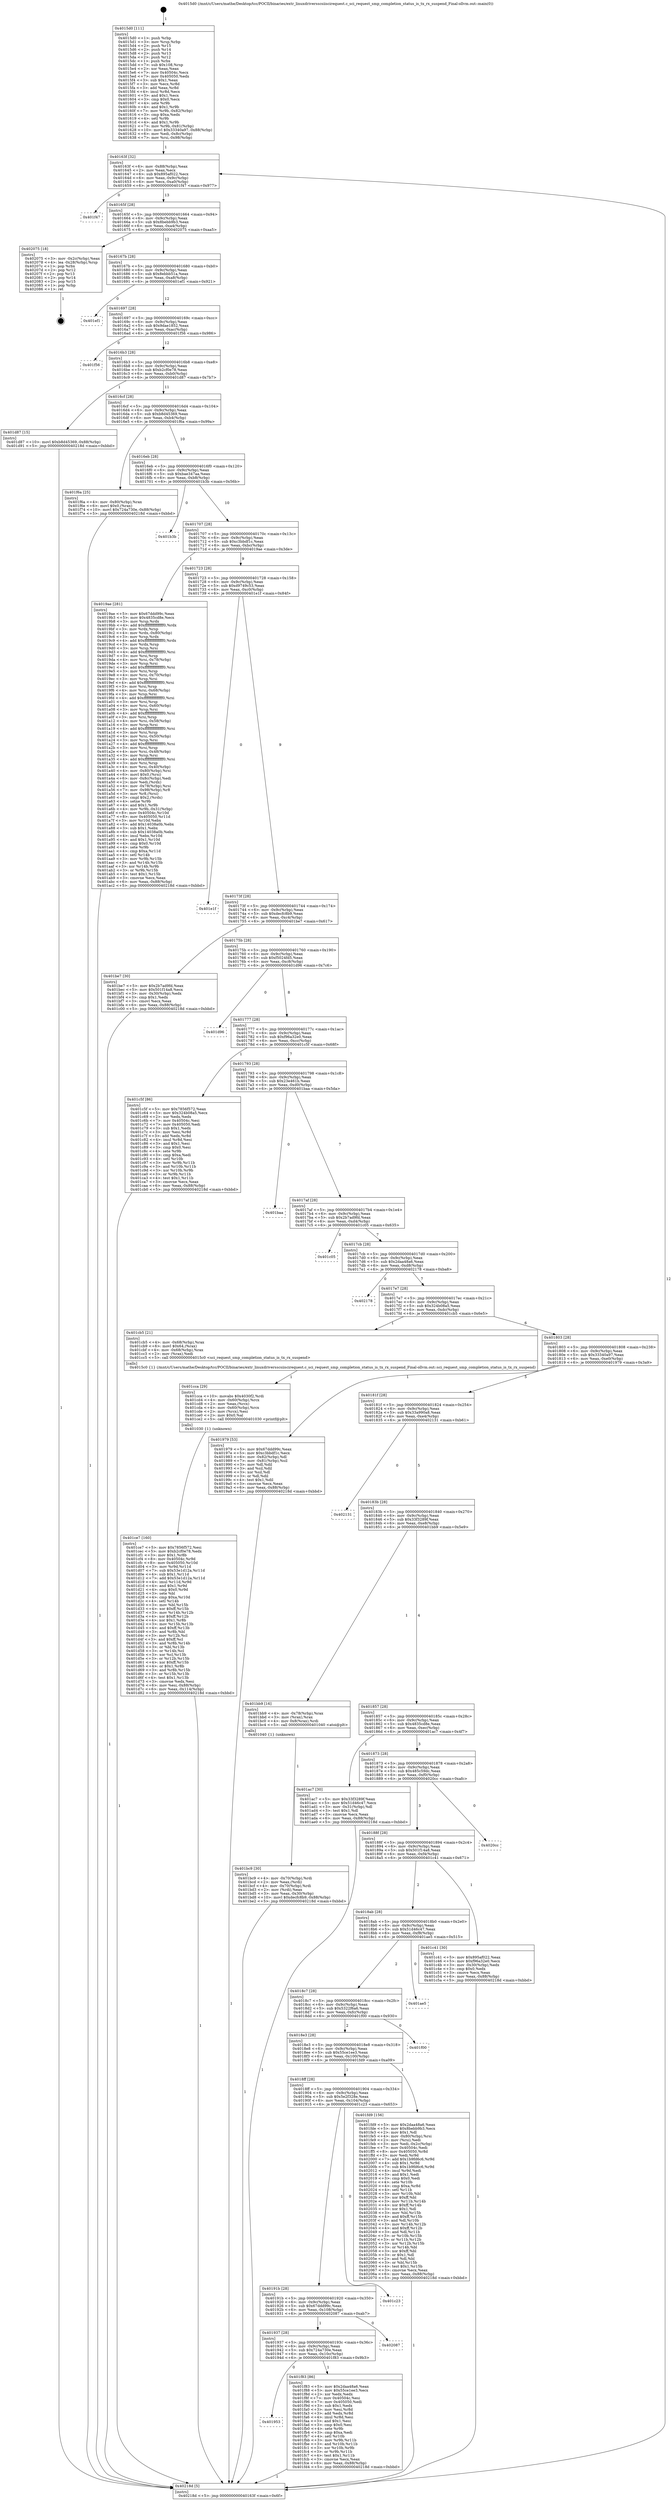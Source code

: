 digraph "0x4015d0" {
  label = "0x4015d0 (/mnt/c/Users/mathe/Desktop/tcc/POCII/binaries/extr_linuxdriversscsiiscirequest.c_sci_request_smp_completion_status_is_tx_rx_suspend_Final-ollvm.out::main(0))"
  labelloc = "t"
  node[shape=record]

  Entry [label="",width=0.3,height=0.3,shape=circle,fillcolor=black,style=filled]
  "0x40163f" [label="{
     0x40163f [32]\l
     | [instrs]\l
     &nbsp;&nbsp;0x40163f \<+6\>: mov -0x88(%rbp),%eax\l
     &nbsp;&nbsp;0x401645 \<+2\>: mov %eax,%ecx\l
     &nbsp;&nbsp;0x401647 \<+6\>: sub $0x895af022,%ecx\l
     &nbsp;&nbsp;0x40164d \<+6\>: mov %eax,-0x9c(%rbp)\l
     &nbsp;&nbsp;0x401653 \<+6\>: mov %ecx,-0xa0(%rbp)\l
     &nbsp;&nbsp;0x401659 \<+6\>: je 0000000000401f47 \<main+0x977\>\l
  }"]
  "0x401f47" [label="{
     0x401f47\l
  }", style=dashed]
  "0x40165f" [label="{
     0x40165f [28]\l
     | [instrs]\l
     &nbsp;&nbsp;0x40165f \<+5\>: jmp 0000000000401664 \<main+0x94\>\l
     &nbsp;&nbsp;0x401664 \<+6\>: mov -0x9c(%rbp),%eax\l
     &nbsp;&nbsp;0x40166a \<+5\>: sub $0x8bebb9b3,%eax\l
     &nbsp;&nbsp;0x40166f \<+6\>: mov %eax,-0xa4(%rbp)\l
     &nbsp;&nbsp;0x401675 \<+6\>: je 0000000000402075 \<main+0xaa5\>\l
  }"]
  Exit [label="",width=0.3,height=0.3,shape=circle,fillcolor=black,style=filled,peripheries=2]
  "0x402075" [label="{
     0x402075 [18]\l
     | [instrs]\l
     &nbsp;&nbsp;0x402075 \<+3\>: mov -0x2c(%rbp),%eax\l
     &nbsp;&nbsp;0x402078 \<+4\>: lea -0x28(%rbp),%rsp\l
     &nbsp;&nbsp;0x40207c \<+1\>: pop %rbx\l
     &nbsp;&nbsp;0x40207d \<+2\>: pop %r12\l
     &nbsp;&nbsp;0x40207f \<+2\>: pop %r13\l
     &nbsp;&nbsp;0x402081 \<+2\>: pop %r14\l
     &nbsp;&nbsp;0x402083 \<+2\>: pop %r15\l
     &nbsp;&nbsp;0x402085 \<+1\>: pop %rbp\l
     &nbsp;&nbsp;0x402086 \<+1\>: ret\l
  }"]
  "0x40167b" [label="{
     0x40167b [28]\l
     | [instrs]\l
     &nbsp;&nbsp;0x40167b \<+5\>: jmp 0000000000401680 \<main+0xb0\>\l
     &nbsp;&nbsp;0x401680 \<+6\>: mov -0x9c(%rbp),%eax\l
     &nbsp;&nbsp;0x401686 \<+5\>: sub $0x8ebbb51a,%eax\l
     &nbsp;&nbsp;0x40168b \<+6\>: mov %eax,-0xa8(%rbp)\l
     &nbsp;&nbsp;0x401691 \<+6\>: je 0000000000401ef1 \<main+0x921\>\l
  }"]
  "0x401953" [label="{
     0x401953\l
  }", style=dashed]
  "0x401ef1" [label="{
     0x401ef1\l
  }", style=dashed]
  "0x401697" [label="{
     0x401697 [28]\l
     | [instrs]\l
     &nbsp;&nbsp;0x401697 \<+5\>: jmp 000000000040169c \<main+0xcc\>\l
     &nbsp;&nbsp;0x40169c \<+6\>: mov -0x9c(%rbp),%eax\l
     &nbsp;&nbsp;0x4016a2 \<+5\>: sub $0x9dae1852,%eax\l
     &nbsp;&nbsp;0x4016a7 \<+6\>: mov %eax,-0xac(%rbp)\l
     &nbsp;&nbsp;0x4016ad \<+6\>: je 0000000000401f56 \<main+0x986\>\l
  }"]
  "0x401f83" [label="{
     0x401f83 [86]\l
     | [instrs]\l
     &nbsp;&nbsp;0x401f83 \<+5\>: mov $0x2daa48a6,%eax\l
     &nbsp;&nbsp;0x401f88 \<+5\>: mov $0x55ce1ee3,%ecx\l
     &nbsp;&nbsp;0x401f8d \<+2\>: xor %edx,%edx\l
     &nbsp;&nbsp;0x401f8f \<+7\>: mov 0x40504c,%esi\l
     &nbsp;&nbsp;0x401f96 \<+7\>: mov 0x405050,%edi\l
     &nbsp;&nbsp;0x401f9d \<+3\>: sub $0x1,%edx\l
     &nbsp;&nbsp;0x401fa0 \<+3\>: mov %esi,%r8d\l
     &nbsp;&nbsp;0x401fa3 \<+3\>: add %edx,%r8d\l
     &nbsp;&nbsp;0x401fa6 \<+4\>: imul %r8d,%esi\l
     &nbsp;&nbsp;0x401faa \<+3\>: and $0x1,%esi\l
     &nbsp;&nbsp;0x401fad \<+3\>: cmp $0x0,%esi\l
     &nbsp;&nbsp;0x401fb0 \<+4\>: sete %r9b\l
     &nbsp;&nbsp;0x401fb4 \<+3\>: cmp $0xa,%edi\l
     &nbsp;&nbsp;0x401fb7 \<+4\>: setl %r10b\l
     &nbsp;&nbsp;0x401fbb \<+3\>: mov %r9b,%r11b\l
     &nbsp;&nbsp;0x401fbe \<+3\>: and %r10b,%r11b\l
     &nbsp;&nbsp;0x401fc1 \<+3\>: xor %r10b,%r9b\l
     &nbsp;&nbsp;0x401fc4 \<+3\>: or %r9b,%r11b\l
     &nbsp;&nbsp;0x401fc7 \<+4\>: test $0x1,%r11b\l
     &nbsp;&nbsp;0x401fcb \<+3\>: cmovne %ecx,%eax\l
     &nbsp;&nbsp;0x401fce \<+6\>: mov %eax,-0x88(%rbp)\l
     &nbsp;&nbsp;0x401fd4 \<+5\>: jmp 000000000040218d \<main+0xbbd\>\l
  }"]
  "0x401f56" [label="{
     0x401f56\l
  }", style=dashed]
  "0x4016b3" [label="{
     0x4016b3 [28]\l
     | [instrs]\l
     &nbsp;&nbsp;0x4016b3 \<+5\>: jmp 00000000004016b8 \<main+0xe8\>\l
     &nbsp;&nbsp;0x4016b8 \<+6\>: mov -0x9c(%rbp),%eax\l
     &nbsp;&nbsp;0x4016be \<+5\>: sub $0xb2cf0e78,%eax\l
     &nbsp;&nbsp;0x4016c3 \<+6\>: mov %eax,-0xb0(%rbp)\l
     &nbsp;&nbsp;0x4016c9 \<+6\>: je 0000000000401d87 \<main+0x7b7\>\l
  }"]
  "0x401937" [label="{
     0x401937 [28]\l
     | [instrs]\l
     &nbsp;&nbsp;0x401937 \<+5\>: jmp 000000000040193c \<main+0x36c\>\l
     &nbsp;&nbsp;0x40193c \<+6\>: mov -0x9c(%rbp),%eax\l
     &nbsp;&nbsp;0x401942 \<+5\>: sub $0x724a730e,%eax\l
     &nbsp;&nbsp;0x401947 \<+6\>: mov %eax,-0x10c(%rbp)\l
     &nbsp;&nbsp;0x40194d \<+6\>: je 0000000000401f83 \<main+0x9b3\>\l
  }"]
  "0x401d87" [label="{
     0x401d87 [15]\l
     | [instrs]\l
     &nbsp;&nbsp;0x401d87 \<+10\>: movl $0xb8d45369,-0x88(%rbp)\l
     &nbsp;&nbsp;0x401d91 \<+5\>: jmp 000000000040218d \<main+0xbbd\>\l
  }"]
  "0x4016cf" [label="{
     0x4016cf [28]\l
     | [instrs]\l
     &nbsp;&nbsp;0x4016cf \<+5\>: jmp 00000000004016d4 \<main+0x104\>\l
     &nbsp;&nbsp;0x4016d4 \<+6\>: mov -0x9c(%rbp),%eax\l
     &nbsp;&nbsp;0x4016da \<+5\>: sub $0xb8d45369,%eax\l
     &nbsp;&nbsp;0x4016df \<+6\>: mov %eax,-0xb4(%rbp)\l
     &nbsp;&nbsp;0x4016e5 \<+6\>: je 0000000000401f6a \<main+0x99a\>\l
  }"]
  "0x402087" [label="{
     0x402087\l
  }", style=dashed]
  "0x401f6a" [label="{
     0x401f6a [25]\l
     | [instrs]\l
     &nbsp;&nbsp;0x401f6a \<+4\>: mov -0x80(%rbp),%rax\l
     &nbsp;&nbsp;0x401f6e \<+6\>: movl $0x0,(%rax)\l
     &nbsp;&nbsp;0x401f74 \<+10\>: movl $0x724a730e,-0x88(%rbp)\l
     &nbsp;&nbsp;0x401f7e \<+5\>: jmp 000000000040218d \<main+0xbbd\>\l
  }"]
  "0x4016eb" [label="{
     0x4016eb [28]\l
     | [instrs]\l
     &nbsp;&nbsp;0x4016eb \<+5\>: jmp 00000000004016f0 \<main+0x120\>\l
     &nbsp;&nbsp;0x4016f0 \<+6\>: mov -0x9c(%rbp),%eax\l
     &nbsp;&nbsp;0x4016f6 \<+5\>: sub $0xbae347aa,%eax\l
     &nbsp;&nbsp;0x4016fb \<+6\>: mov %eax,-0xb8(%rbp)\l
     &nbsp;&nbsp;0x401701 \<+6\>: je 0000000000401b3b \<main+0x56b\>\l
  }"]
  "0x40191b" [label="{
     0x40191b [28]\l
     | [instrs]\l
     &nbsp;&nbsp;0x40191b \<+5\>: jmp 0000000000401920 \<main+0x350\>\l
     &nbsp;&nbsp;0x401920 \<+6\>: mov -0x9c(%rbp),%eax\l
     &nbsp;&nbsp;0x401926 \<+5\>: sub $0x67ddd99c,%eax\l
     &nbsp;&nbsp;0x40192b \<+6\>: mov %eax,-0x108(%rbp)\l
     &nbsp;&nbsp;0x401931 \<+6\>: je 0000000000402087 \<main+0xab7\>\l
  }"]
  "0x401b3b" [label="{
     0x401b3b\l
  }", style=dashed]
  "0x401707" [label="{
     0x401707 [28]\l
     | [instrs]\l
     &nbsp;&nbsp;0x401707 \<+5\>: jmp 000000000040170c \<main+0x13c\>\l
     &nbsp;&nbsp;0x40170c \<+6\>: mov -0x9c(%rbp),%eax\l
     &nbsp;&nbsp;0x401712 \<+5\>: sub $0xc3bbdf1c,%eax\l
     &nbsp;&nbsp;0x401717 \<+6\>: mov %eax,-0xbc(%rbp)\l
     &nbsp;&nbsp;0x40171d \<+6\>: je 00000000004019ae \<main+0x3de\>\l
  }"]
  "0x401c23" [label="{
     0x401c23\l
  }", style=dashed]
  "0x4019ae" [label="{
     0x4019ae [281]\l
     | [instrs]\l
     &nbsp;&nbsp;0x4019ae \<+5\>: mov $0x67ddd99c,%eax\l
     &nbsp;&nbsp;0x4019b3 \<+5\>: mov $0x4835cd8e,%ecx\l
     &nbsp;&nbsp;0x4019b8 \<+3\>: mov %rsp,%rdx\l
     &nbsp;&nbsp;0x4019bb \<+4\>: add $0xfffffffffffffff0,%rdx\l
     &nbsp;&nbsp;0x4019bf \<+3\>: mov %rdx,%rsp\l
     &nbsp;&nbsp;0x4019c2 \<+4\>: mov %rdx,-0x80(%rbp)\l
     &nbsp;&nbsp;0x4019c6 \<+3\>: mov %rsp,%rdx\l
     &nbsp;&nbsp;0x4019c9 \<+4\>: add $0xfffffffffffffff0,%rdx\l
     &nbsp;&nbsp;0x4019cd \<+3\>: mov %rdx,%rsp\l
     &nbsp;&nbsp;0x4019d0 \<+3\>: mov %rsp,%rsi\l
     &nbsp;&nbsp;0x4019d3 \<+4\>: add $0xfffffffffffffff0,%rsi\l
     &nbsp;&nbsp;0x4019d7 \<+3\>: mov %rsi,%rsp\l
     &nbsp;&nbsp;0x4019da \<+4\>: mov %rsi,-0x78(%rbp)\l
     &nbsp;&nbsp;0x4019de \<+3\>: mov %rsp,%rsi\l
     &nbsp;&nbsp;0x4019e1 \<+4\>: add $0xfffffffffffffff0,%rsi\l
     &nbsp;&nbsp;0x4019e5 \<+3\>: mov %rsi,%rsp\l
     &nbsp;&nbsp;0x4019e8 \<+4\>: mov %rsi,-0x70(%rbp)\l
     &nbsp;&nbsp;0x4019ec \<+3\>: mov %rsp,%rsi\l
     &nbsp;&nbsp;0x4019ef \<+4\>: add $0xfffffffffffffff0,%rsi\l
     &nbsp;&nbsp;0x4019f3 \<+3\>: mov %rsi,%rsp\l
     &nbsp;&nbsp;0x4019f6 \<+4\>: mov %rsi,-0x68(%rbp)\l
     &nbsp;&nbsp;0x4019fa \<+3\>: mov %rsp,%rsi\l
     &nbsp;&nbsp;0x4019fd \<+4\>: add $0xfffffffffffffff0,%rsi\l
     &nbsp;&nbsp;0x401a01 \<+3\>: mov %rsi,%rsp\l
     &nbsp;&nbsp;0x401a04 \<+4\>: mov %rsi,-0x60(%rbp)\l
     &nbsp;&nbsp;0x401a08 \<+3\>: mov %rsp,%rsi\l
     &nbsp;&nbsp;0x401a0b \<+4\>: add $0xfffffffffffffff0,%rsi\l
     &nbsp;&nbsp;0x401a0f \<+3\>: mov %rsi,%rsp\l
     &nbsp;&nbsp;0x401a12 \<+4\>: mov %rsi,-0x58(%rbp)\l
     &nbsp;&nbsp;0x401a16 \<+3\>: mov %rsp,%rsi\l
     &nbsp;&nbsp;0x401a19 \<+4\>: add $0xfffffffffffffff0,%rsi\l
     &nbsp;&nbsp;0x401a1d \<+3\>: mov %rsi,%rsp\l
     &nbsp;&nbsp;0x401a20 \<+4\>: mov %rsi,-0x50(%rbp)\l
     &nbsp;&nbsp;0x401a24 \<+3\>: mov %rsp,%rsi\l
     &nbsp;&nbsp;0x401a27 \<+4\>: add $0xfffffffffffffff0,%rsi\l
     &nbsp;&nbsp;0x401a2b \<+3\>: mov %rsi,%rsp\l
     &nbsp;&nbsp;0x401a2e \<+4\>: mov %rsi,-0x48(%rbp)\l
     &nbsp;&nbsp;0x401a32 \<+3\>: mov %rsp,%rsi\l
     &nbsp;&nbsp;0x401a35 \<+4\>: add $0xfffffffffffffff0,%rsi\l
     &nbsp;&nbsp;0x401a39 \<+3\>: mov %rsi,%rsp\l
     &nbsp;&nbsp;0x401a3c \<+4\>: mov %rsi,-0x40(%rbp)\l
     &nbsp;&nbsp;0x401a40 \<+4\>: mov -0x80(%rbp),%rsi\l
     &nbsp;&nbsp;0x401a44 \<+6\>: movl $0x0,(%rsi)\l
     &nbsp;&nbsp;0x401a4a \<+6\>: mov -0x8c(%rbp),%edi\l
     &nbsp;&nbsp;0x401a50 \<+2\>: mov %edi,(%rdx)\l
     &nbsp;&nbsp;0x401a52 \<+4\>: mov -0x78(%rbp),%rsi\l
     &nbsp;&nbsp;0x401a56 \<+7\>: mov -0x98(%rbp),%r8\l
     &nbsp;&nbsp;0x401a5d \<+3\>: mov %r8,(%rsi)\l
     &nbsp;&nbsp;0x401a60 \<+3\>: cmpl $0x2,(%rdx)\l
     &nbsp;&nbsp;0x401a63 \<+4\>: setne %r9b\l
     &nbsp;&nbsp;0x401a67 \<+4\>: and $0x1,%r9b\l
     &nbsp;&nbsp;0x401a6b \<+4\>: mov %r9b,-0x31(%rbp)\l
     &nbsp;&nbsp;0x401a6f \<+8\>: mov 0x40504c,%r10d\l
     &nbsp;&nbsp;0x401a77 \<+8\>: mov 0x405050,%r11d\l
     &nbsp;&nbsp;0x401a7f \<+3\>: mov %r10d,%ebx\l
     &nbsp;&nbsp;0x401a82 \<+6\>: add $0x14038a0b,%ebx\l
     &nbsp;&nbsp;0x401a88 \<+3\>: sub $0x1,%ebx\l
     &nbsp;&nbsp;0x401a8b \<+6\>: sub $0x14038a0b,%ebx\l
     &nbsp;&nbsp;0x401a91 \<+4\>: imul %ebx,%r10d\l
     &nbsp;&nbsp;0x401a95 \<+4\>: and $0x1,%r10d\l
     &nbsp;&nbsp;0x401a99 \<+4\>: cmp $0x0,%r10d\l
     &nbsp;&nbsp;0x401a9d \<+4\>: sete %r9b\l
     &nbsp;&nbsp;0x401aa1 \<+4\>: cmp $0xa,%r11d\l
     &nbsp;&nbsp;0x401aa5 \<+4\>: setl %r14b\l
     &nbsp;&nbsp;0x401aa9 \<+3\>: mov %r9b,%r15b\l
     &nbsp;&nbsp;0x401aac \<+3\>: and %r14b,%r15b\l
     &nbsp;&nbsp;0x401aaf \<+3\>: xor %r14b,%r9b\l
     &nbsp;&nbsp;0x401ab2 \<+3\>: or %r9b,%r15b\l
     &nbsp;&nbsp;0x401ab5 \<+4\>: test $0x1,%r15b\l
     &nbsp;&nbsp;0x401ab9 \<+3\>: cmovne %ecx,%eax\l
     &nbsp;&nbsp;0x401abc \<+6\>: mov %eax,-0x88(%rbp)\l
     &nbsp;&nbsp;0x401ac2 \<+5\>: jmp 000000000040218d \<main+0xbbd\>\l
  }"]
  "0x401723" [label="{
     0x401723 [28]\l
     | [instrs]\l
     &nbsp;&nbsp;0x401723 \<+5\>: jmp 0000000000401728 \<main+0x158\>\l
     &nbsp;&nbsp;0x401728 \<+6\>: mov -0x9c(%rbp),%eax\l
     &nbsp;&nbsp;0x40172e \<+5\>: sub $0xd9749c53,%eax\l
     &nbsp;&nbsp;0x401733 \<+6\>: mov %eax,-0xc0(%rbp)\l
     &nbsp;&nbsp;0x401739 \<+6\>: je 0000000000401e1f \<main+0x84f\>\l
  }"]
  "0x4018ff" [label="{
     0x4018ff [28]\l
     | [instrs]\l
     &nbsp;&nbsp;0x4018ff \<+5\>: jmp 0000000000401904 \<main+0x334\>\l
     &nbsp;&nbsp;0x401904 \<+6\>: mov -0x9c(%rbp),%eax\l
     &nbsp;&nbsp;0x40190a \<+5\>: sub $0x5e2f328e,%eax\l
     &nbsp;&nbsp;0x40190f \<+6\>: mov %eax,-0x104(%rbp)\l
     &nbsp;&nbsp;0x401915 \<+6\>: je 0000000000401c23 \<main+0x653\>\l
  }"]
  "0x401e1f" [label="{
     0x401e1f\l
  }", style=dashed]
  "0x40173f" [label="{
     0x40173f [28]\l
     | [instrs]\l
     &nbsp;&nbsp;0x40173f \<+5\>: jmp 0000000000401744 \<main+0x174\>\l
     &nbsp;&nbsp;0x401744 \<+6\>: mov -0x9c(%rbp),%eax\l
     &nbsp;&nbsp;0x40174a \<+5\>: sub $0xdecfc8b9,%eax\l
     &nbsp;&nbsp;0x40174f \<+6\>: mov %eax,-0xc4(%rbp)\l
     &nbsp;&nbsp;0x401755 \<+6\>: je 0000000000401be7 \<main+0x617\>\l
  }"]
  "0x401fd9" [label="{
     0x401fd9 [156]\l
     | [instrs]\l
     &nbsp;&nbsp;0x401fd9 \<+5\>: mov $0x2daa48a6,%eax\l
     &nbsp;&nbsp;0x401fde \<+5\>: mov $0x8bebb9b3,%ecx\l
     &nbsp;&nbsp;0x401fe3 \<+2\>: mov $0x1,%dl\l
     &nbsp;&nbsp;0x401fe5 \<+4\>: mov -0x80(%rbp),%rsi\l
     &nbsp;&nbsp;0x401fe9 \<+2\>: mov (%rsi),%edi\l
     &nbsp;&nbsp;0x401feb \<+3\>: mov %edi,-0x2c(%rbp)\l
     &nbsp;&nbsp;0x401fee \<+7\>: mov 0x40504c,%edi\l
     &nbsp;&nbsp;0x401ff5 \<+8\>: mov 0x405050,%r8d\l
     &nbsp;&nbsp;0x401ffd \<+3\>: mov %edi,%r9d\l
     &nbsp;&nbsp;0x402000 \<+7\>: add $0x1b9fd6c6,%r9d\l
     &nbsp;&nbsp;0x402007 \<+4\>: sub $0x1,%r9d\l
     &nbsp;&nbsp;0x40200b \<+7\>: sub $0x1b9fd6c6,%r9d\l
     &nbsp;&nbsp;0x402012 \<+4\>: imul %r9d,%edi\l
     &nbsp;&nbsp;0x402016 \<+3\>: and $0x1,%edi\l
     &nbsp;&nbsp;0x402019 \<+3\>: cmp $0x0,%edi\l
     &nbsp;&nbsp;0x40201c \<+4\>: sete %r10b\l
     &nbsp;&nbsp;0x402020 \<+4\>: cmp $0xa,%r8d\l
     &nbsp;&nbsp;0x402024 \<+4\>: setl %r11b\l
     &nbsp;&nbsp;0x402028 \<+3\>: mov %r10b,%bl\l
     &nbsp;&nbsp;0x40202b \<+3\>: xor $0xff,%bl\l
     &nbsp;&nbsp;0x40202e \<+3\>: mov %r11b,%r14b\l
     &nbsp;&nbsp;0x402031 \<+4\>: xor $0xff,%r14b\l
     &nbsp;&nbsp;0x402035 \<+3\>: xor $0x1,%dl\l
     &nbsp;&nbsp;0x402038 \<+3\>: mov %bl,%r15b\l
     &nbsp;&nbsp;0x40203b \<+4\>: and $0xff,%r15b\l
     &nbsp;&nbsp;0x40203f \<+3\>: and %dl,%r10b\l
     &nbsp;&nbsp;0x402042 \<+3\>: mov %r14b,%r12b\l
     &nbsp;&nbsp;0x402045 \<+4\>: and $0xff,%r12b\l
     &nbsp;&nbsp;0x402049 \<+3\>: and %dl,%r11b\l
     &nbsp;&nbsp;0x40204c \<+3\>: or %r10b,%r15b\l
     &nbsp;&nbsp;0x40204f \<+3\>: or %r11b,%r12b\l
     &nbsp;&nbsp;0x402052 \<+3\>: xor %r12b,%r15b\l
     &nbsp;&nbsp;0x402055 \<+3\>: or %r14b,%bl\l
     &nbsp;&nbsp;0x402058 \<+3\>: xor $0xff,%bl\l
     &nbsp;&nbsp;0x40205b \<+3\>: or $0x1,%dl\l
     &nbsp;&nbsp;0x40205e \<+2\>: and %dl,%bl\l
     &nbsp;&nbsp;0x402060 \<+3\>: or %bl,%r15b\l
     &nbsp;&nbsp;0x402063 \<+4\>: test $0x1,%r15b\l
     &nbsp;&nbsp;0x402067 \<+3\>: cmovne %ecx,%eax\l
     &nbsp;&nbsp;0x40206a \<+6\>: mov %eax,-0x88(%rbp)\l
     &nbsp;&nbsp;0x402070 \<+5\>: jmp 000000000040218d \<main+0xbbd\>\l
  }"]
  "0x401be7" [label="{
     0x401be7 [30]\l
     | [instrs]\l
     &nbsp;&nbsp;0x401be7 \<+5\>: mov $0x2b7ad9fd,%eax\l
     &nbsp;&nbsp;0x401bec \<+5\>: mov $0x501f14a8,%ecx\l
     &nbsp;&nbsp;0x401bf1 \<+3\>: mov -0x30(%rbp),%edx\l
     &nbsp;&nbsp;0x401bf4 \<+3\>: cmp $0x1,%edx\l
     &nbsp;&nbsp;0x401bf7 \<+3\>: cmovl %ecx,%eax\l
     &nbsp;&nbsp;0x401bfa \<+6\>: mov %eax,-0x88(%rbp)\l
     &nbsp;&nbsp;0x401c00 \<+5\>: jmp 000000000040218d \<main+0xbbd\>\l
  }"]
  "0x40175b" [label="{
     0x40175b [28]\l
     | [instrs]\l
     &nbsp;&nbsp;0x40175b \<+5\>: jmp 0000000000401760 \<main+0x190\>\l
     &nbsp;&nbsp;0x401760 \<+6\>: mov -0x9c(%rbp),%eax\l
     &nbsp;&nbsp;0x401766 \<+5\>: sub $0xf5024fd5,%eax\l
     &nbsp;&nbsp;0x40176b \<+6\>: mov %eax,-0xc8(%rbp)\l
     &nbsp;&nbsp;0x401771 \<+6\>: je 0000000000401d96 \<main+0x7c6\>\l
  }"]
  "0x4018e3" [label="{
     0x4018e3 [28]\l
     | [instrs]\l
     &nbsp;&nbsp;0x4018e3 \<+5\>: jmp 00000000004018e8 \<main+0x318\>\l
     &nbsp;&nbsp;0x4018e8 \<+6\>: mov -0x9c(%rbp),%eax\l
     &nbsp;&nbsp;0x4018ee \<+5\>: sub $0x55ce1ee3,%eax\l
     &nbsp;&nbsp;0x4018f3 \<+6\>: mov %eax,-0x100(%rbp)\l
     &nbsp;&nbsp;0x4018f9 \<+6\>: je 0000000000401fd9 \<main+0xa09\>\l
  }"]
  "0x401d96" [label="{
     0x401d96\l
  }", style=dashed]
  "0x401777" [label="{
     0x401777 [28]\l
     | [instrs]\l
     &nbsp;&nbsp;0x401777 \<+5\>: jmp 000000000040177c \<main+0x1ac\>\l
     &nbsp;&nbsp;0x40177c \<+6\>: mov -0x9c(%rbp),%eax\l
     &nbsp;&nbsp;0x401782 \<+5\>: sub $0xf96a32e0,%eax\l
     &nbsp;&nbsp;0x401787 \<+6\>: mov %eax,-0xcc(%rbp)\l
     &nbsp;&nbsp;0x40178d \<+6\>: je 0000000000401c5f \<main+0x68f\>\l
  }"]
  "0x401f00" [label="{
     0x401f00\l
  }", style=dashed]
  "0x401c5f" [label="{
     0x401c5f [86]\l
     | [instrs]\l
     &nbsp;&nbsp;0x401c5f \<+5\>: mov $0x7856f572,%eax\l
     &nbsp;&nbsp;0x401c64 \<+5\>: mov $0x324b08a5,%ecx\l
     &nbsp;&nbsp;0x401c69 \<+2\>: xor %edx,%edx\l
     &nbsp;&nbsp;0x401c6b \<+7\>: mov 0x40504c,%esi\l
     &nbsp;&nbsp;0x401c72 \<+7\>: mov 0x405050,%edi\l
     &nbsp;&nbsp;0x401c79 \<+3\>: sub $0x1,%edx\l
     &nbsp;&nbsp;0x401c7c \<+3\>: mov %esi,%r8d\l
     &nbsp;&nbsp;0x401c7f \<+3\>: add %edx,%r8d\l
     &nbsp;&nbsp;0x401c82 \<+4\>: imul %r8d,%esi\l
     &nbsp;&nbsp;0x401c86 \<+3\>: and $0x1,%esi\l
     &nbsp;&nbsp;0x401c89 \<+3\>: cmp $0x0,%esi\l
     &nbsp;&nbsp;0x401c8c \<+4\>: sete %r9b\l
     &nbsp;&nbsp;0x401c90 \<+3\>: cmp $0xa,%edi\l
     &nbsp;&nbsp;0x401c93 \<+4\>: setl %r10b\l
     &nbsp;&nbsp;0x401c97 \<+3\>: mov %r9b,%r11b\l
     &nbsp;&nbsp;0x401c9a \<+3\>: and %r10b,%r11b\l
     &nbsp;&nbsp;0x401c9d \<+3\>: xor %r10b,%r9b\l
     &nbsp;&nbsp;0x401ca0 \<+3\>: or %r9b,%r11b\l
     &nbsp;&nbsp;0x401ca3 \<+4\>: test $0x1,%r11b\l
     &nbsp;&nbsp;0x401ca7 \<+3\>: cmovne %ecx,%eax\l
     &nbsp;&nbsp;0x401caa \<+6\>: mov %eax,-0x88(%rbp)\l
     &nbsp;&nbsp;0x401cb0 \<+5\>: jmp 000000000040218d \<main+0xbbd\>\l
  }"]
  "0x401793" [label="{
     0x401793 [28]\l
     | [instrs]\l
     &nbsp;&nbsp;0x401793 \<+5\>: jmp 0000000000401798 \<main+0x1c8\>\l
     &nbsp;&nbsp;0x401798 \<+6\>: mov -0x9c(%rbp),%eax\l
     &nbsp;&nbsp;0x40179e \<+5\>: sub $0x23e461b,%eax\l
     &nbsp;&nbsp;0x4017a3 \<+6\>: mov %eax,-0xd0(%rbp)\l
     &nbsp;&nbsp;0x4017a9 \<+6\>: je 0000000000401baa \<main+0x5da\>\l
  }"]
  "0x4018c7" [label="{
     0x4018c7 [28]\l
     | [instrs]\l
     &nbsp;&nbsp;0x4018c7 \<+5\>: jmp 00000000004018cc \<main+0x2fc\>\l
     &nbsp;&nbsp;0x4018cc \<+6\>: mov -0x9c(%rbp),%eax\l
     &nbsp;&nbsp;0x4018d2 \<+5\>: sub $0x5322f6a6,%eax\l
     &nbsp;&nbsp;0x4018d7 \<+6\>: mov %eax,-0xfc(%rbp)\l
     &nbsp;&nbsp;0x4018dd \<+6\>: je 0000000000401f00 \<main+0x930\>\l
  }"]
  "0x401baa" [label="{
     0x401baa\l
  }", style=dashed]
  "0x4017af" [label="{
     0x4017af [28]\l
     | [instrs]\l
     &nbsp;&nbsp;0x4017af \<+5\>: jmp 00000000004017b4 \<main+0x1e4\>\l
     &nbsp;&nbsp;0x4017b4 \<+6\>: mov -0x9c(%rbp),%eax\l
     &nbsp;&nbsp;0x4017ba \<+5\>: sub $0x2b7ad9fd,%eax\l
     &nbsp;&nbsp;0x4017bf \<+6\>: mov %eax,-0xd4(%rbp)\l
     &nbsp;&nbsp;0x4017c5 \<+6\>: je 0000000000401c05 \<main+0x635\>\l
  }"]
  "0x401ae5" [label="{
     0x401ae5\l
  }", style=dashed]
  "0x401c05" [label="{
     0x401c05\l
  }", style=dashed]
  "0x4017cb" [label="{
     0x4017cb [28]\l
     | [instrs]\l
     &nbsp;&nbsp;0x4017cb \<+5\>: jmp 00000000004017d0 \<main+0x200\>\l
     &nbsp;&nbsp;0x4017d0 \<+6\>: mov -0x9c(%rbp),%eax\l
     &nbsp;&nbsp;0x4017d6 \<+5\>: sub $0x2daa48a6,%eax\l
     &nbsp;&nbsp;0x4017db \<+6\>: mov %eax,-0xd8(%rbp)\l
     &nbsp;&nbsp;0x4017e1 \<+6\>: je 0000000000402178 \<main+0xba8\>\l
  }"]
  "0x401ce7" [label="{
     0x401ce7 [160]\l
     | [instrs]\l
     &nbsp;&nbsp;0x401ce7 \<+5\>: mov $0x7856f572,%esi\l
     &nbsp;&nbsp;0x401cec \<+5\>: mov $0xb2cf0e78,%edx\l
     &nbsp;&nbsp;0x401cf1 \<+3\>: mov $0x1,%r8b\l
     &nbsp;&nbsp;0x401cf4 \<+8\>: mov 0x40504c,%r9d\l
     &nbsp;&nbsp;0x401cfc \<+8\>: mov 0x405050,%r10d\l
     &nbsp;&nbsp;0x401d04 \<+3\>: mov %r9d,%r11d\l
     &nbsp;&nbsp;0x401d07 \<+7\>: sub $0x53e1d12a,%r11d\l
     &nbsp;&nbsp;0x401d0e \<+4\>: sub $0x1,%r11d\l
     &nbsp;&nbsp;0x401d12 \<+7\>: add $0x53e1d12a,%r11d\l
     &nbsp;&nbsp;0x401d19 \<+4\>: imul %r11d,%r9d\l
     &nbsp;&nbsp;0x401d1d \<+4\>: and $0x1,%r9d\l
     &nbsp;&nbsp;0x401d21 \<+4\>: cmp $0x0,%r9d\l
     &nbsp;&nbsp;0x401d25 \<+3\>: sete %bl\l
     &nbsp;&nbsp;0x401d28 \<+4\>: cmp $0xa,%r10d\l
     &nbsp;&nbsp;0x401d2c \<+4\>: setl %r14b\l
     &nbsp;&nbsp;0x401d30 \<+3\>: mov %bl,%r15b\l
     &nbsp;&nbsp;0x401d33 \<+4\>: xor $0xff,%r15b\l
     &nbsp;&nbsp;0x401d37 \<+3\>: mov %r14b,%r12b\l
     &nbsp;&nbsp;0x401d3a \<+4\>: xor $0xff,%r12b\l
     &nbsp;&nbsp;0x401d3e \<+4\>: xor $0x1,%r8b\l
     &nbsp;&nbsp;0x401d42 \<+3\>: mov %r15b,%r13b\l
     &nbsp;&nbsp;0x401d45 \<+4\>: and $0xff,%r13b\l
     &nbsp;&nbsp;0x401d49 \<+3\>: and %r8b,%bl\l
     &nbsp;&nbsp;0x401d4c \<+3\>: mov %r12b,%cl\l
     &nbsp;&nbsp;0x401d4f \<+3\>: and $0xff,%cl\l
     &nbsp;&nbsp;0x401d52 \<+3\>: and %r8b,%r14b\l
     &nbsp;&nbsp;0x401d55 \<+3\>: or %bl,%r13b\l
     &nbsp;&nbsp;0x401d58 \<+3\>: or %r14b,%cl\l
     &nbsp;&nbsp;0x401d5b \<+3\>: xor %cl,%r13b\l
     &nbsp;&nbsp;0x401d5e \<+3\>: or %r12b,%r15b\l
     &nbsp;&nbsp;0x401d61 \<+4\>: xor $0xff,%r15b\l
     &nbsp;&nbsp;0x401d65 \<+4\>: or $0x1,%r8b\l
     &nbsp;&nbsp;0x401d69 \<+3\>: and %r8b,%r15b\l
     &nbsp;&nbsp;0x401d6c \<+3\>: or %r15b,%r13b\l
     &nbsp;&nbsp;0x401d6f \<+4\>: test $0x1,%r13b\l
     &nbsp;&nbsp;0x401d73 \<+3\>: cmovne %edx,%esi\l
     &nbsp;&nbsp;0x401d76 \<+6\>: mov %esi,-0x88(%rbp)\l
     &nbsp;&nbsp;0x401d7c \<+6\>: mov %eax,-0x114(%rbp)\l
     &nbsp;&nbsp;0x401d82 \<+5\>: jmp 000000000040218d \<main+0xbbd\>\l
  }"]
  "0x402178" [label="{
     0x402178\l
  }", style=dashed]
  "0x4017e7" [label="{
     0x4017e7 [28]\l
     | [instrs]\l
     &nbsp;&nbsp;0x4017e7 \<+5\>: jmp 00000000004017ec \<main+0x21c\>\l
     &nbsp;&nbsp;0x4017ec \<+6\>: mov -0x9c(%rbp),%eax\l
     &nbsp;&nbsp;0x4017f2 \<+5\>: sub $0x324b08a5,%eax\l
     &nbsp;&nbsp;0x4017f7 \<+6\>: mov %eax,-0xdc(%rbp)\l
     &nbsp;&nbsp;0x4017fd \<+6\>: je 0000000000401cb5 \<main+0x6e5\>\l
  }"]
  "0x401cca" [label="{
     0x401cca [29]\l
     | [instrs]\l
     &nbsp;&nbsp;0x401cca \<+10\>: movabs $0x4030f2,%rdi\l
     &nbsp;&nbsp;0x401cd4 \<+4\>: mov -0x60(%rbp),%rcx\l
     &nbsp;&nbsp;0x401cd8 \<+2\>: mov %eax,(%rcx)\l
     &nbsp;&nbsp;0x401cda \<+4\>: mov -0x60(%rbp),%rcx\l
     &nbsp;&nbsp;0x401cde \<+2\>: mov (%rcx),%esi\l
     &nbsp;&nbsp;0x401ce0 \<+2\>: mov $0x0,%al\l
     &nbsp;&nbsp;0x401ce2 \<+5\>: call 0000000000401030 \<printf@plt\>\l
     | [calls]\l
     &nbsp;&nbsp;0x401030 \{1\} (unknown)\l
  }"]
  "0x401cb5" [label="{
     0x401cb5 [21]\l
     | [instrs]\l
     &nbsp;&nbsp;0x401cb5 \<+4\>: mov -0x68(%rbp),%rax\l
     &nbsp;&nbsp;0x401cb9 \<+6\>: movl $0x64,(%rax)\l
     &nbsp;&nbsp;0x401cbf \<+4\>: mov -0x68(%rbp),%rax\l
     &nbsp;&nbsp;0x401cc3 \<+2\>: mov (%rax),%edi\l
     &nbsp;&nbsp;0x401cc5 \<+5\>: call 00000000004015c0 \<sci_request_smp_completion_status_is_tx_rx_suspend\>\l
     | [calls]\l
     &nbsp;&nbsp;0x4015c0 \{1\} (/mnt/c/Users/mathe/Desktop/tcc/POCII/binaries/extr_linuxdriversscsiiscirequest.c_sci_request_smp_completion_status_is_tx_rx_suspend_Final-ollvm.out::sci_request_smp_completion_status_is_tx_rx_suspend)\l
  }"]
  "0x401803" [label="{
     0x401803 [28]\l
     | [instrs]\l
     &nbsp;&nbsp;0x401803 \<+5\>: jmp 0000000000401808 \<main+0x238\>\l
     &nbsp;&nbsp;0x401808 \<+6\>: mov -0x9c(%rbp),%eax\l
     &nbsp;&nbsp;0x40180e \<+5\>: sub $0x33340a97,%eax\l
     &nbsp;&nbsp;0x401813 \<+6\>: mov %eax,-0xe0(%rbp)\l
     &nbsp;&nbsp;0x401819 \<+6\>: je 0000000000401979 \<main+0x3a9\>\l
  }"]
  "0x4018ab" [label="{
     0x4018ab [28]\l
     | [instrs]\l
     &nbsp;&nbsp;0x4018ab \<+5\>: jmp 00000000004018b0 \<main+0x2e0\>\l
     &nbsp;&nbsp;0x4018b0 \<+6\>: mov -0x9c(%rbp),%eax\l
     &nbsp;&nbsp;0x4018b6 \<+5\>: sub $0x51d46c47,%eax\l
     &nbsp;&nbsp;0x4018bb \<+6\>: mov %eax,-0xf8(%rbp)\l
     &nbsp;&nbsp;0x4018c1 \<+6\>: je 0000000000401ae5 \<main+0x515\>\l
  }"]
  "0x401979" [label="{
     0x401979 [53]\l
     | [instrs]\l
     &nbsp;&nbsp;0x401979 \<+5\>: mov $0x67ddd99c,%eax\l
     &nbsp;&nbsp;0x40197e \<+5\>: mov $0xc3bbdf1c,%ecx\l
     &nbsp;&nbsp;0x401983 \<+6\>: mov -0x82(%rbp),%dl\l
     &nbsp;&nbsp;0x401989 \<+7\>: mov -0x81(%rbp),%sil\l
     &nbsp;&nbsp;0x401990 \<+3\>: mov %dl,%dil\l
     &nbsp;&nbsp;0x401993 \<+3\>: and %sil,%dil\l
     &nbsp;&nbsp;0x401996 \<+3\>: xor %sil,%dl\l
     &nbsp;&nbsp;0x401999 \<+3\>: or %dl,%dil\l
     &nbsp;&nbsp;0x40199c \<+4\>: test $0x1,%dil\l
     &nbsp;&nbsp;0x4019a0 \<+3\>: cmovne %ecx,%eax\l
     &nbsp;&nbsp;0x4019a3 \<+6\>: mov %eax,-0x88(%rbp)\l
     &nbsp;&nbsp;0x4019a9 \<+5\>: jmp 000000000040218d \<main+0xbbd\>\l
  }"]
  "0x40181f" [label="{
     0x40181f [28]\l
     | [instrs]\l
     &nbsp;&nbsp;0x40181f \<+5\>: jmp 0000000000401824 \<main+0x254\>\l
     &nbsp;&nbsp;0x401824 \<+6\>: mov -0x9c(%rbp),%eax\l
     &nbsp;&nbsp;0x40182a \<+5\>: sub $0x33a990a8,%eax\l
     &nbsp;&nbsp;0x40182f \<+6\>: mov %eax,-0xe4(%rbp)\l
     &nbsp;&nbsp;0x401835 \<+6\>: je 0000000000402131 \<main+0xb61\>\l
  }"]
  "0x40218d" [label="{
     0x40218d [5]\l
     | [instrs]\l
     &nbsp;&nbsp;0x40218d \<+5\>: jmp 000000000040163f \<main+0x6f\>\l
  }"]
  "0x4015d0" [label="{
     0x4015d0 [111]\l
     | [instrs]\l
     &nbsp;&nbsp;0x4015d0 \<+1\>: push %rbp\l
     &nbsp;&nbsp;0x4015d1 \<+3\>: mov %rsp,%rbp\l
     &nbsp;&nbsp;0x4015d4 \<+2\>: push %r15\l
     &nbsp;&nbsp;0x4015d6 \<+2\>: push %r14\l
     &nbsp;&nbsp;0x4015d8 \<+2\>: push %r13\l
     &nbsp;&nbsp;0x4015da \<+2\>: push %r12\l
     &nbsp;&nbsp;0x4015dc \<+1\>: push %rbx\l
     &nbsp;&nbsp;0x4015dd \<+7\>: sub $0x108,%rsp\l
     &nbsp;&nbsp;0x4015e4 \<+2\>: xor %eax,%eax\l
     &nbsp;&nbsp;0x4015e6 \<+7\>: mov 0x40504c,%ecx\l
     &nbsp;&nbsp;0x4015ed \<+7\>: mov 0x405050,%edx\l
     &nbsp;&nbsp;0x4015f4 \<+3\>: sub $0x1,%eax\l
     &nbsp;&nbsp;0x4015f7 \<+3\>: mov %ecx,%r8d\l
     &nbsp;&nbsp;0x4015fa \<+3\>: add %eax,%r8d\l
     &nbsp;&nbsp;0x4015fd \<+4\>: imul %r8d,%ecx\l
     &nbsp;&nbsp;0x401601 \<+3\>: and $0x1,%ecx\l
     &nbsp;&nbsp;0x401604 \<+3\>: cmp $0x0,%ecx\l
     &nbsp;&nbsp;0x401607 \<+4\>: sete %r9b\l
     &nbsp;&nbsp;0x40160b \<+4\>: and $0x1,%r9b\l
     &nbsp;&nbsp;0x40160f \<+7\>: mov %r9b,-0x82(%rbp)\l
     &nbsp;&nbsp;0x401616 \<+3\>: cmp $0xa,%edx\l
     &nbsp;&nbsp;0x401619 \<+4\>: setl %r9b\l
     &nbsp;&nbsp;0x40161d \<+4\>: and $0x1,%r9b\l
     &nbsp;&nbsp;0x401621 \<+7\>: mov %r9b,-0x81(%rbp)\l
     &nbsp;&nbsp;0x401628 \<+10\>: movl $0x33340a97,-0x88(%rbp)\l
     &nbsp;&nbsp;0x401632 \<+6\>: mov %edi,-0x8c(%rbp)\l
     &nbsp;&nbsp;0x401638 \<+7\>: mov %rsi,-0x98(%rbp)\l
  }"]
  "0x401c41" [label="{
     0x401c41 [30]\l
     | [instrs]\l
     &nbsp;&nbsp;0x401c41 \<+5\>: mov $0x895af022,%eax\l
     &nbsp;&nbsp;0x401c46 \<+5\>: mov $0xf96a32e0,%ecx\l
     &nbsp;&nbsp;0x401c4b \<+3\>: mov -0x30(%rbp),%edx\l
     &nbsp;&nbsp;0x401c4e \<+3\>: cmp $0x0,%edx\l
     &nbsp;&nbsp;0x401c51 \<+3\>: cmove %ecx,%eax\l
     &nbsp;&nbsp;0x401c54 \<+6\>: mov %eax,-0x88(%rbp)\l
     &nbsp;&nbsp;0x401c5a \<+5\>: jmp 000000000040218d \<main+0xbbd\>\l
  }"]
  "0x40188f" [label="{
     0x40188f [28]\l
     | [instrs]\l
     &nbsp;&nbsp;0x40188f \<+5\>: jmp 0000000000401894 \<main+0x2c4\>\l
     &nbsp;&nbsp;0x401894 \<+6\>: mov -0x9c(%rbp),%eax\l
     &nbsp;&nbsp;0x40189a \<+5\>: sub $0x501f14a8,%eax\l
     &nbsp;&nbsp;0x40189f \<+6\>: mov %eax,-0xf4(%rbp)\l
     &nbsp;&nbsp;0x4018a5 \<+6\>: je 0000000000401c41 \<main+0x671\>\l
  }"]
  "0x402131" [label="{
     0x402131\l
  }", style=dashed]
  "0x40183b" [label="{
     0x40183b [28]\l
     | [instrs]\l
     &nbsp;&nbsp;0x40183b \<+5\>: jmp 0000000000401840 \<main+0x270\>\l
     &nbsp;&nbsp;0x401840 \<+6\>: mov -0x9c(%rbp),%eax\l
     &nbsp;&nbsp;0x401846 \<+5\>: sub $0x33f3289f,%eax\l
     &nbsp;&nbsp;0x40184b \<+6\>: mov %eax,-0xe8(%rbp)\l
     &nbsp;&nbsp;0x401851 \<+6\>: je 0000000000401bb9 \<main+0x5e9\>\l
  }"]
  "0x4020cc" [label="{
     0x4020cc\l
  }", style=dashed]
  "0x401bb9" [label="{
     0x401bb9 [16]\l
     | [instrs]\l
     &nbsp;&nbsp;0x401bb9 \<+4\>: mov -0x78(%rbp),%rax\l
     &nbsp;&nbsp;0x401bbd \<+3\>: mov (%rax),%rax\l
     &nbsp;&nbsp;0x401bc0 \<+4\>: mov 0x8(%rax),%rdi\l
     &nbsp;&nbsp;0x401bc4 \<+5\>: call 0000000000401040 \<atoi@plt\>\l
     | [calls]\l
     &nbsp;&nbsp;0x401040 \{1\} (unknown)\l
  }"]
  "0x401857" [label="{
     0x401857 [28]\l
     | [instrs]\l
     &nbsp;&nbsp;0x401857 \<+5\>: jmp 000000000040185c \<main+0x28c\>\l
     &nbsp;&nbsp;0x40185c \<+6\>: mov -0x9c(%rbp),%eax\l
     &nbsp;&nbsp;0x401862 \<+5\>: sub $0x4835cd8e,%eax\l
     &nbsp;&nbsp;0x401867 \<+6\>: mov %eax,-0xec(%rbp)\l
     &nbsp;&nbsp;0x40186d \<+6\>: je 0000000000401ac7 \<main+0x4f7\>\l
  }"]
  "0x401bc9" [label="{
     0x401bc9 [30]\l
     | [instrs]\l
     &nbsp;&nbsp;0x401bc9 \<+4\>: mov -0x70(%rbp),%rdi\l
     &nbsp;&nbsp;0x401bcd \<+2\>: mov %eax,(%rdi)\l
     &nbsp;&nbsp;0x401bcf \<+4\>: mov -0x70(%rbp),%rdi\l
     &nbsp;&nbsp;0x401bd3 \<+2\>: mov (%rdi),%eax\l
     &nbsp;&nbsp;0x401bd5 \<+3\>: mov %eax,-0x30(%rbp)\l
     &nbsp;&nbsp;0x401bd8 \<+10\>: movl $0xdecfc8b9,-0x88(%rbp)\l
     &nbsp;&nbsp;0x401be2 \<+5\>: jmp 000000000040218d \<main+0xbbd\>\l
  }"]
  "0x401ac7" [label="{
     0x401ac7 [30]\l
     | [instrs]\l
     &nbsp;&nbsp;0x401ac7 \<+5\>: mov $0x33f3289f,%eax\l
     &nbsp;&nbsp;0x401acc \<+5\>: mov $0x51d46c47,%ecx\l
     &nbsp;&nbsp;0x401ad1 \<+3\>: mov -0x31(%rbp),%dl\l
     &nbsp;&nbsp;0x401ad4 \<+3\>: test $0x1,%dl\l
     &nbsp;&nbsp;0x401ad7 \<+3\>: cmovne %ecx,%eax\l
     &nbsp;&nbsp;0x401ada \<+6\>: mov %eax,-0x88(%rbp)\l
     &nbsp;&nbsp;0x401ae0 \<+5\>: jmp 000000000040218d \<main+0xbbd\>\l
  }"]
  "0x401873" [label="{
     0x401873 [28]\l
     | [instrs]\l
     &nbsp;&nbsp;0x401873 \<+5\>: jmp 0000000000401878 \<main+0x2a8\>\l
     &nbsp;&nbsp;0x401878 \<+6\>: mov -0x9c(%rbp),%eax\l
     &nbsp;&nbsp;0x40187e \<+5\>: sub $0x485c59dc,%eax\l
     &nbsp;&nbsp;0x401883 \<+6\>: mov %eax,-0xf0(%rbp)\l
     &nbsp;&nbsp;0x401889 \<+6\>: je 00000000004020cc \<main+0xafc\>\l
  }"]
  Entry -> "0x4015d0" [label=" 1"]
  "0x40163f" -> "0x401f47" [label=" 0"]
  "0x40163f" -> "0x40165f" [label=" 13"]
  "0x402075" -> Exit [label=" 1"]
  "0x40165f" -> "0x402075" [label=" 1"]
  "0x40165f" -> "0x40167b" [label=" 12"]
  "0x401fd9" -> "0x40218d" [label=" 1"]
  "0x40167b" -> "0x401ef1" [label=" 0"]
  "0x40167b" -> "0x401697" [label=" 12"]
  "0x401f83" -> "0x40218d" [label=" 1"]
  "0x401697" -> "0x401f56" [label=" 0"]
  "0x401697" -> "0x4016b3" [label=" 12"]
  "0x401937" -> "0x401953" [label=" 0"]
  "0x4016b3" -> "0x401d87" [label=" 1"]
  "0x4016b3" -> "0x4016cf" [label=" 11"]
  "0x401937" -> "0x401f83" [label=" 1"]
  "0x4016cf" -> "0x401f6a" [label=" 1"]
  "0x4016cf" -> "0x4016eb" [label=" 10"]
  "0x40191b" -> "0x401937" [label=" 1"]
  "0x4016eb" -> "0x401b3b" [label=" 0"]
  "0x4016eb" -> "0x401707" [label=" 10"]
  "0x40191b" -> "0x402087" [label=" 0"]
  "0x401707" -> "0x4019ae" [label=" 1"]
  "0x401707" -> "0x401723" [label=" 9"]
  "0x4018ff" -> "0x40191b" [label=" 1"]
  "0x401723" -> "0x401e1f" [label=" 0"]
  "0x401723" -> "0x40173f" [label=" 9"]
  "0x4018ff" -> "0x401c23" [label=" 0"]
  "0x40173f" -> "0x401be7" [label=" 1"]
  "0x40173f" -> "0x40175b" [label=" 8"]
  "0x4018e3" -> "0x4018ff" [label=" 1"]
  "0x40175b" -> "0x401d96" [label=" 0"]
  "0x40175b" -> "0x401777" [label=" 8"]
  "0x4018e3" -> "0x401fd9" [label=" 1"]
  "0x401777" -> "0x401c5f" [label=" 1"]
  "0x401777" -> "0x401793" [label=" 7"]
  "0x4018c7" -> "0x4018e3" [label=" 2"]
  "0x401793" -> "0x401baa" [label=" 0"]
  "0x401793" -> "0x4017af" [label=" 7"]
  "0x4018c7" -> "0x401f00" [label=" 0"]
  "0x4017af" -> "0x401c05" [label=" 0"]
  "0x4017af" -> "0x4017cb" [label=" 7"]
  "0x4018ab" -> "0x4018c7" [label=" 2"]
  "0x4017cb" -> "0x402178" [label=" 0"]
  "0x4017cb" -> "0x4017e7" [label=" 7"]
  "0x4018ab" -> "0x401ae5" [label=" 0"]
  "0x4017e7" -> "0x401cb5" [label=" 1"]
  "0x4017e7" -> "0x401803" [label=" 6"]
  "0x401f6a" -> "0x40218d" [label=" 1"]
  "0x401803" -> "0x401979" [label=" 1"]
  "0x401803" -> "0x40181f" [label=" 5"]
  "0x401979" -> "0x40218d" [label=" 1"]
  "0x4015d0" -> "0x40163f" [label=" 1"]
  "0x40218d" -> "0x40163f" [label=" 12"]
  "0x401d87" -> "0x40218d" [label=" 1"]
  "0x4019ae" -> "0x40218d" [label=" 1"]
  "0x401ce7" -> "0x40218d" [label=" 1"]
  "0x40181f" -> "0x402131" [label=" 0"]
  "0x40181f" -> "0x40183b" [label=" 5"]
  "0x401cb5" -> "0x401cca" [label=" 1"]
  "0x40183b" -> "0x401bb9" [label=" 1"]
  "0x40183b" -> "0x401857" [label=" 4"]
  "0x401c5f" -> "0x40218d" [label=" 1"]
  "0x401857" -> "0x401ac7" [label=" 1"]
  "0x401857" -> "0x401873" [label=" 3"]
  "0x401ac7" -> "0x40218d" [label=" 1"]
  "0x401bb9" -> "0x401bc9" [label=" 1"]
  "0x401bc9" -> "0x40218d" [label=" 1"]
  "0x401be7" -> "0x40218d" [label=" 1"]
  "0x401c41" -> "0x40218d" [label=" 1"]
  "0x401873" -> "0x4020cc" [label=" 0"]
  "0x401873" -> "0x40188f" [label=" 3"]
  "0x401cca" -> "0x401ce7" [label=" 1"]
  "0x40188f" -> "0x401c41" [label=" 1"]
  "0x40188f" -> "0x4018ab" [label=" 2"]
}
